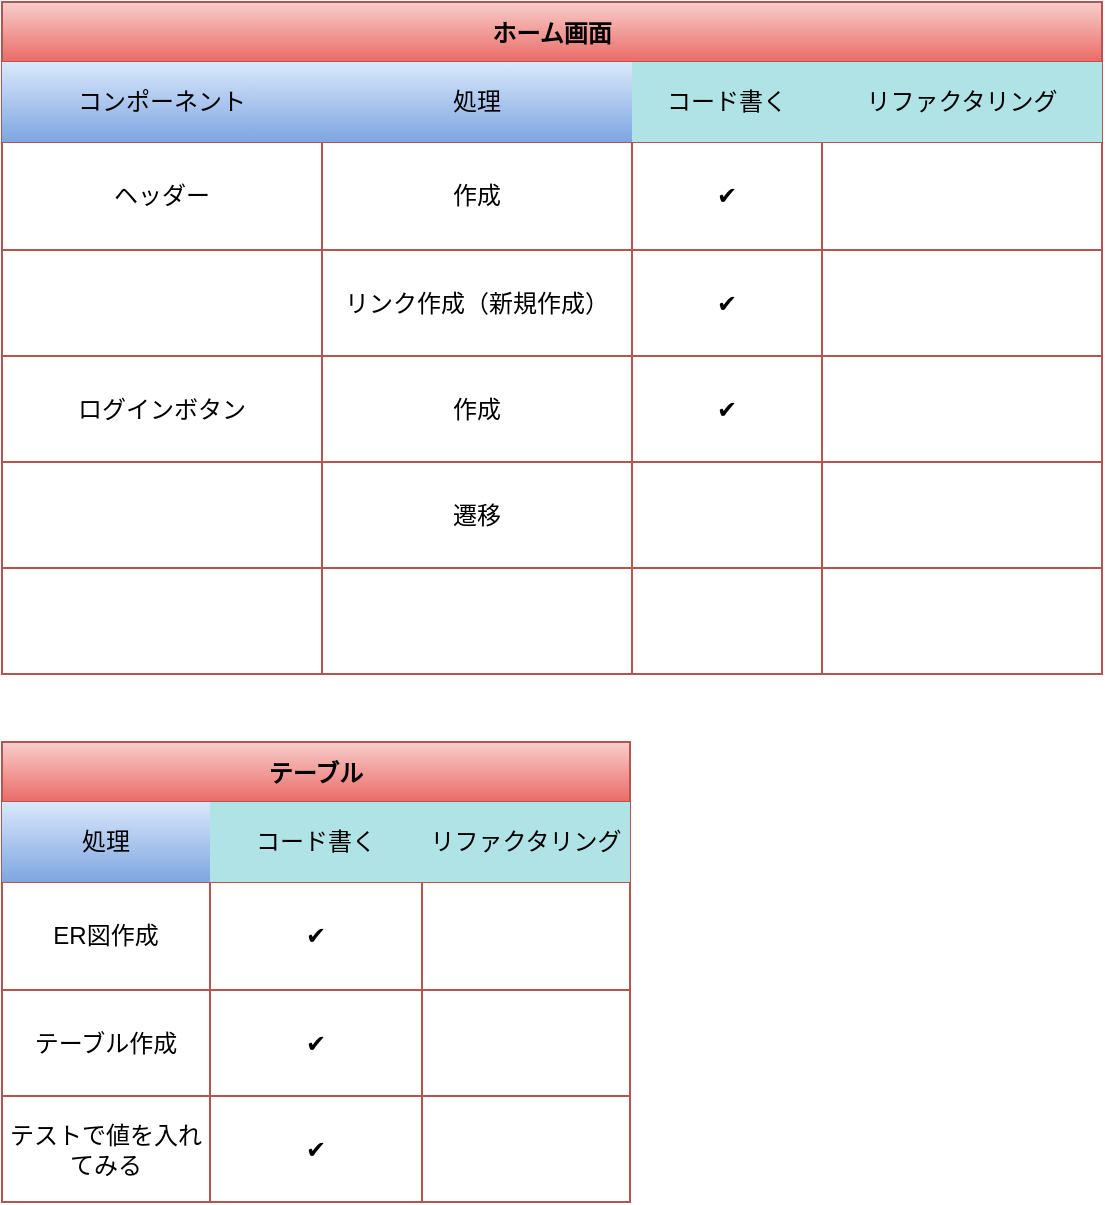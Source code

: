 <mxfile>
    <diagram id="rs2KFMgPcqMCAhllCRMH" name="ページ1">
        <mxGraphModel dx="806" dy="380" grid="1" gridSize="10" guides="1" tooltips="1" connect="1" arrows="1" fold="1" page="1" pageScale="1" pageWidth="827" pageHeight="1169" math="0" shadow="0">
            <root>
                <mxCell id="0"/>
                <mxCell id="1" parent="0"/>
                <mxCell id="9" value="テーブル" style="shape=table;startSize=30;container=1;collapsible=0;childLayout=tableLayout;fontStyle=1;align=center;gradientColor=#ea6b66;fillColor=#f8cecc;strokeColor=#b85450;" vertex="1" parent="1">
                    <mxGeometry x="50" y="410" width="314" height="230" as="geometry"/>
                </mxCell>
                <mxCell id="10" value="" style="shape=partialRectangle;html=1;whiteSpace=wrap;collapsible=0;dropTarget=0;pointerEvents=0;fillColor=none;top=0;left=0;bottom=0;right=0;points=[[0,0.5],[1,0.5]];portConstraint=eastwest;" vertex="1" parent="9">
                    <mxGeometry y="30" width="314" height="40" as="geometry"/>
                </mxCell>
                <mxCell id="12" value="処理" style="shape=partialRectangle;html=1;whiteSpace=wrap;connectable=0;top=0;left=0;bottom=0;right=0;overflow=hidden;fillColor=#dae8fc;strokeColor=#6c8ebf;gradientColor=#7ea6e0;" vertex="1" parent="10">
                    <mxGeometry width="104" height="40" as="geometry"/>
                </mxCell>
                <mxCell id="13" value="コード書く" style="shape=partialRectangle;html=1;whiteSpace=wrap;connectable=0;top=0;left=0;bottom=0;right=0;overflow=hidden;fillColor=#b0e3e6;strokeColor=#0e8088;" vertex="1" parent="10">
                    <mxGeometry x="104" width="106" height="40" as="geometry"/>
                </mxCell>
                <mxCell id="35" value="リファクタリング" style="shape=partialRectangle;html=1;whiteSpace=wrap;connectable=0;top=0;left=0;bottom=0;right=0;overflow=hidden;fillColor=#b0e3e6;strokeColor=#0e8088;" vertex="1" parent="10">
                    <mxGeometry x="210" width="104" height="40" as="geometry"/>
                </mxCell>
                <mxCell id="14" value="" style="shape=partialRectangle;html=1;whiteSpace=wrap;collapsible=0;dropTarget=0;pointerEvents=0;fillColor=none;top=0;left=0;bottom=0;right=0;points=[[0,0.5],[1,0.5]];portConstraint=eastwest;" vertex="1" parent="9">
                    <mxGeometry y="70" width="314" height="54" as="geometry"/>
                </mxCell>
                <mxCell id="16" value="ER図作成" style="shape=partialRectangle;html=1;whiteSpace=wrap;connectable=0;fillColor=none;top=0;left=0;bottom=0;right=0;overflow=hidden;" vertex="1" parent="14">
                    <mxGeometry width="104" height="54" as="geometry"/>
                </mxCell>
                <mxCell id="17" value="✔︎" style="shape=partialRectangle;html=1;whiteSpace=wrap;connectable=0;fillColor=none;top=0;left=0;bottom=0;right=0;overflow=hidden;" vertex="1" parent="14">
                    <mxGeometry x="104" width="106" height="54" as="geometry"/>
                </mxCell>
                <mxCell id="36" style="shape=partialRectangle;html=1;whiteSpace=wrap;connectable=0;fillColor=none;top=0;left=0;bottom=0;right=0;overflow=hidden;" vertex="1" parent="14">
                    <mxGeometry x="210" width="104" height="54" as="geometry"/>
                </mxCell>
                <mxCell id="18" value="" style="shape=partialRectangle;html=1;whiteSpace=wrap;collapsible=0;dropTarget=0;pointerEvents=0;fillColor=none;top=0;left=0;bottom=0;right=0;points=[[0,0.5],[1,0.5]];portConstraint=eastwest;" vertex="1" parent="9">
                    <mxGeometry y="124" width="314" height="53" as="geometry"/>
                </mxCell>
                <mxCell id="20" value="テーブル作成" style="shape=partialRectangle;html=1;whiteSpace=wrap;connectable=0;fillColor=none;top=0;left=0;bottom=0;right=0;overflow=hidden;" vertex="1" parent="18">
                    <mxGeometry width="104" height="53" as="geometry"/>
                </mxCell>
                <mxCell id="21" value="✔︎" style="shape=partialRectangle;html=1;whiteSpace=wrap;connectable=0;fillColor=none;top=0;left=0;bottom=0;right=0;overflow=hidden;" vertex="1" parent="18">
                    <mxGeometry x="104" width="106" height="53" as="geometry"/>
                </mxCell>
                <mxCell id="37" style="shape=partialRectangle;html=1;whiteSpace=wrap;connectable=0;fillColor=none;top=0;left=0;bottom=0;right=0;overflow=hidden;" vertex="1" parent="18">
                    <mxGeometry x="210" width="104" height="53" as="geometry"/>
                </mxCell>
                <mxCell id="54" style="shape=partialRectangle;html=1;whiteSpace=wrap;collapsible=0;dropTarget=0;pointerEvents=0;fillColor=none;top=0;left=0;bottom=0;right=0;points=[[0,0.5],[1,0.5]];portConstraint=eastwest;" vertex="1" parent="9">
                    <mxGeometry y="177" width="314" height="53" as="geometry"/>
                </mxCell>
                <mxCell id="55" value="テストで値を入れてみる" style="shape=partialRectangle;html=1;whiteSpace=wrap;connectable=0;fillColor=none;top=0;left=0;bottom=0;right=0;overflow=hidden;" vertex="1" parent="54">
                    <mxGeometry width="104" height="53" as="geometry"/>
                </mxCell>
                <mxCell id="56" value="✔︎" style="shape=partialRectangle;html=1;whiteSpace=wrap;connectable=0;fillColor=none;top=0;left=0;bottom=0;right=0;overflow=hidden;" vertex="1" parent="54">
                    <mxGeometry x="104" width="106" height="53" as="geometry"/>
                </mxCell>
                <mxCell id="57" style="shape=partialRectangle;html=1;whiteSpace=wrap;connectable=0;fillColor=none;top=0;left=0;bottom=0;right=0;overflow=hidden;" vertex="1" parent="54">
                    <mxGeometry x="210" width="104" height="53" as="geometry"/>
                </mxCell>
                <mxCell id="38" value="ホーム画面" style="shape=table;startSize=30;container=1;collapsible=0;childLayout=tableLayout;fontStyle=1;align=center;gradientColor=#ea6b66;fillColor=#f8cecc;strokeColor=#b85450;" vertex="1" parent="1">
                    <mxGeometry x="50" y="40" width="550" height="336" as="geometry"/>
                </mxCell>
                <mxCell id="39" value="" style="shape=partialRectangle;html=1;whiteSpace=wrap;collapsible=0;dropTarget=0;pointerEvents=0;fillColor=none;top=0;left=0;bottom=0;right=0;points=[[0,0.5],[1,0.5]];portConstraint=eastwest;" vertex="1" parent="38">
                    <mxGeometry y="30" width="550" height="40" as="geometry"/>
                </mxCell>
                <mxCell id="40" value="コンポーネント" style="shape=partialRectangle;html=1;whiteSpace=wrap;connectable=0;top=0;left=0;bottom=0;right=0;overflow=hidden;fillColor=#dae8fc;strokeColor=#6c8ebf;gradientColor=#7ea6e0;" vertex="1" parent="39">
                    <mxGeometry width="160" height="40" as="geometry"/>
                </mxCell>
                <mxCell id="41" value="処理" style="shape=partialRectangle;html=1;whiteSpace=wrap;connectable=0;top=0;left=0;bottom=0;right=0;overflow=hidden;fillColor=#dae8fc;strokeColor=#6c8ebf;gradientColor=#7ea6e0;" vertex="1" parent="39">
                    <mxGeometry x="160" width="155" height="40" as="geometry"/>
                </mxCell>
                <mxCell id="42" value="コード書く" style="shape=partialRectangle;html=1;whiteSpace=wrap;connectable=0;top=0;left=0;bottom=0;right=0;overflow=hidden;fillColor=#b0e3e6;strokeColor=#0e8088;" vertex="1" parent="39">
                    <mxGeometry x="315" width="95" height="40" as="geometry"/>
                </mxCell>
                <mxCell id="43" value="リファクタリング" style="shape=partialRectangle;html=1;whiteSpace=wrap;connectable=0;top=0;left=0;bottom=0;right=0;overflow=hidden;fillColor=#b0e3e6;strokeColor=#0e8088;" vertex="1" parent="39">
                    <mxGeometry x="410" width="140" height="40" as="geometry"/>
                </mxCell>
                <mxCell id="44" value="" style="shape=partialRectangle;html=1;whiteSpace=wrap;collapsible=0;dropTarget=0;pointerEvents=0;fillColor=none;top=0;left=0;bottom=0;right=0;points=[[0,0.5],[1,0.5]];portConstraint=eastwest;" vertex="1" parent="38">
                    <mxGeometry y="70" width="550" height="54" as="geometry"/>
                </mxCell>
                <mxCell id="45" value="ヘッダー" style="shape=partialRectangle;html=1;whiteSpace=wrap;connectable=0;fillColor=none;top=0;left=0;bottom=0;right=0;overflow=hidden;" vertex="1" parent="44">
                    <mxGeometry width="160" height="54" as="geometry"/>
                </mxCell>
                <mxCell id="46" value="作成" style="shape=partialRectangle;html=1;whiteSpace=wrap;connectable=0;fillColor=none;top=0;left=0;bottom=0;right=0;overflow=hidden;" vertex="1" parent="44">
                    <mxGeometry x="160" width="155" height="54" as="geometry"/>
                </mxCell>
                <mxCell id="47" value="✔︎" style="shape=partialRectangle;html=1;whiteSpace=wrap;connectable=0;fillColor=none;top=0;left=0;bottom=0;right=0;overflow=hidden;" vertex="1" parent="44">
                    <mxGeometry x="315" width="95" height="54" as="geometry"/>
                </mxCell>
                <mxCell id="48" value="" style="shape=partialRectangle;html=1;whiteSpace=wrap;connectable=0;fillColor=none;top=0;left=0;bottom=0;right=0;overflow=hidden;" vertex="1" parent="44">
                    <mxGeometry x="410" width="140" height="54" as="geometry"/>
                </mxCell>
                <mxCell id="49" value="" style="shape=partialRectangle;html=1;whiteSpace=wrap;collapsible=0;dropTarget=0;pointerEvents=0;fillColor=none;top=0;left=0;bottom=0;right=0;points=[[0,0.5],[1,0.5]];portConstraint=eastwest;" vertex="1" parent="38">
                    <mxGeometry y="124" width="550" height="53" as="geometry"/>
                </mxCell>
                <mxCell id="50" value="" style="shape=partialRectangle;html=1;whiteSpace=wrap;connectable=0;fillColor=none;top=0;left=0;bottom=0;right=0;overflow=hidden;" vertex="1" parent="49">
                    <mxGeometry width="160" height="53" as="geometry"/>
                </mxCell>
                <mxCell id="51" value="リンク作成（新規作成）" style="shape=partialRectangle;html=1;whiteSpace=wrap;connectable=0;fillColor=none;top=0;left=0;bottom=0;right=0;overflow=hidden;" vertex="1" parent="49">
                    <mxGeometry x="160" width="155" height="53" as="geometry"/>
                </mxCell>
                <mxCell id="52" value="✔︎" style="shape=partialRectangle;html=1;whiteSpace=wrap;connectable=0;fillColor=none;top=0;left=0;bottom=0;right=0;overflow=hidden;" vertex="1" parent="49">
                    <mxGeometry x="315" width="95" height="53" as="geometry"/>
                </mxCell>
                <mxCell id="53" style="shape=partialRectangle;html=1;whiteSpace=wrap;connectable=0;fillColor=none;top=0;left=0;bottom=0;right=0;overflow=hidden;" vertex="1" parent="49">
                    <mxGeometry x="410" width="140" height="53" as="geometry"/>
                </mxCell>
                <mxCell id="68" style="shape=partialRectangle;html=1;whiteSpace=wrap;collapsible=0;dropTarget=0;pointerEvents=0;fillColor=none;top=0;left=0;bottom=0;right=0;points=[[0,0.5],[1,0.5]];portConstraint=eastwest;" vertex="1" parent="38">
                    <mxGeometry y="177" width="550" height="53" as="geometry"/>
                </mxCell>
                <mxCell id="69" value="ログインボタン" style="shape=partialRectangle;html=1;whiteSpace=wrap;connectable=0;fillColor=none;top=0;left=0;bottom=0;right=0;overflow=hidden;" vertex="1" parent="68">
                    <mxGeometry width="160" height="53" as="geometry"/>
                </mxCell>
                <mxCell id="70" value="作成" style="shape=partialRectangle;html=1;whiteSpace=wrap;connectable=0;fillColor=none;top=0;left=0;bottom=0;right=0;overflow=hidden;" vertex="1" parent="68">
                    <mxGeometry x="160" width="155" height="53" as="geometry"/>
                </mxCell>
                <mxCell id="71" value="✔︎" style="shape=partialRectangle;html=1;whiteSpace=wrap;connectable=0;fillColor=none;top=0;left=0;bottom=0;right=0;overflow=hidden;" vertex="1" parent="68">
                    <mxGeometry x="315" width="95" height="53" as="geometry"/>
                </mxCell>
                <mxCell id="72" style="shape=partialRectangle;html=1;whiteSpace=wrap;connectable=0;fillColor=none;top=0;left=0;bottom=0;right=0;overflow=hidden;" vertex="1" parent="68">
                    <mxGeometry x="410" width="140" height="53" as="geometry"/>
                </mxCell>
                <mxCell id="63" style="shape=partialRectangle;html=1;whiteSpace=wrap;collapsible=0;dropTarget=0;pointerEvents=0;fillColor=none;top=0;left=0;bottom=0;right=0;points=[[0,0.5],[1,0.5]];portConstraint=eastwest;" vertex="1" parent="38">
                    <mxGeometry y="230" width="550" height="53" as="geometry"/>
                </mxCell>
                <mxCell id="64" style="shape=partialRectangle;html=1;whiteSpace=wrap;connectable=0;fillColor=none;top=0;left=0;bottom=0;right=0;overflow=hidden;" vertex="1" parent="63">
                    <mxGeometry width="160" height="53" as="geometry"/>
                </mxCell>
                <mxCell id="65" value="遷移" style="shape=partialRectangle;html=1;whiteSpace=wrap;connectable=0;fillColor=none;top=0;left=0;bottom=0;right=0;overflow=hidden;" vertex="1" parent="63">
                    <mxGeometry x="160" width="155" height="53" as="geometry"/>
                </mxCell>
                <mxCell id="66" style="shape=partialRectangle;html=1;whiteSpace=wrap;connectable=0;fillColor=none;top=0;left=0;bottom=0;right=0;overflow=hidden;" vertex="1" parent="63">
                    <mxGeometry x="315" width="95" height="53" as="geometry"/>
                </mxCell>
                <mxCell id="67" style="shape=partialRectangle;html=1;whiteSpace=wrap;connectable=0;fillColor=none;top=0;left=0;bottom=0;right=0;overflow=hidden;" vertex="1" parent="63">
                    <mxGeometry x="410" width="140" height="53" as="geometry"/>
                </mxCell>
                <mxCell id="58" style="shape=partialRectangle;html=1;whiteSpace=wrap;collapsible=0;dropTarget=0;pointerEvents=0;fillColor=none;top=0;left=0;bottom=0;right=0;points=[[0,0.5],[1,0.5]];portConstraint=eastwest;" vertex="1" parent="38">
                    <mxGeometry y="283" width="550" height="53" as="geometry"/>
                </mxCell>
                <mxCell id="59" style="shape=partialRectangle;html=1;whiteSpace=wrap;connectable=0;fillColor=none;top=0;left=0;bottom=0;right=0;overflow=hidden;" vertex="1" parent="58">
                    <mxGeometry width="160" height="53" as="geometry"/>
                </mxCell>
                <mxCell id="60" style="shape=partialRectangle;html=1;whiteSpace=wrap;connectable=0;fillColor=none;top=0;left=0;bottom=0;right=0;overflow=hidden;" vertex="1" parent="58">
                    <mxGeometry x="160" width="155" height="53" as="geometry"/>
                </mxCell>
                <mxCell id="61" style="shape=partialRectangle;html=1;whiteSpace=wrap;connectable=0;fillColor=none;top=0;left=0;bottom=0;right=0;overflow=hidden;" vertex="1" parent="58">
                    <mxGeometry x="315" width="95" height="53" as="geometry"/>
                </mxCell>
                <mxCell id="62" style="shape=partialRectangle;html=1;whiteSpace=wrap;connectable=0;fillColor=none;top=0;left=0;bottom=0;right=0;overflow=hidden;" vertex="1" parent="58">
                    <mxGeometry x="410" width="140" height="53" as="geometry"/>
                </mxCell>
            </root>
        </mxGraphModel>
    </diagram>
</mxfile>
